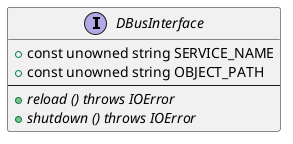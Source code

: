 /'
 '  UML include file for DBusInterface
 '/

@startuml
interface DBusInterface {
    +const unowned string SERVICE_NAME
    +const unowned string OBJECT_PATH
    ----
    +{abstract} reload () throws IOError
    +{abstract} shutdown () throws IOError
}
@enduml
